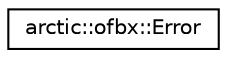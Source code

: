 digraph "Graphical Class Hierarchy"
{
 // LATEX_PDF_SIZE
  edge [fontname="Helvetica",fontsize="10",labelfontname="Helvetica",labelfontsize="10"];
  node [fontname="Helvetica",fontsize="10",shape=record];
  rankdir="LR";
  Node0 [label="arctic::ofbx::Error",height=0.2,width=0.4,color="black", fillcolor="white", style="filled",URL="$structarctic_1_1ofbx_1_1_error.html",tooltip=" "];
}
